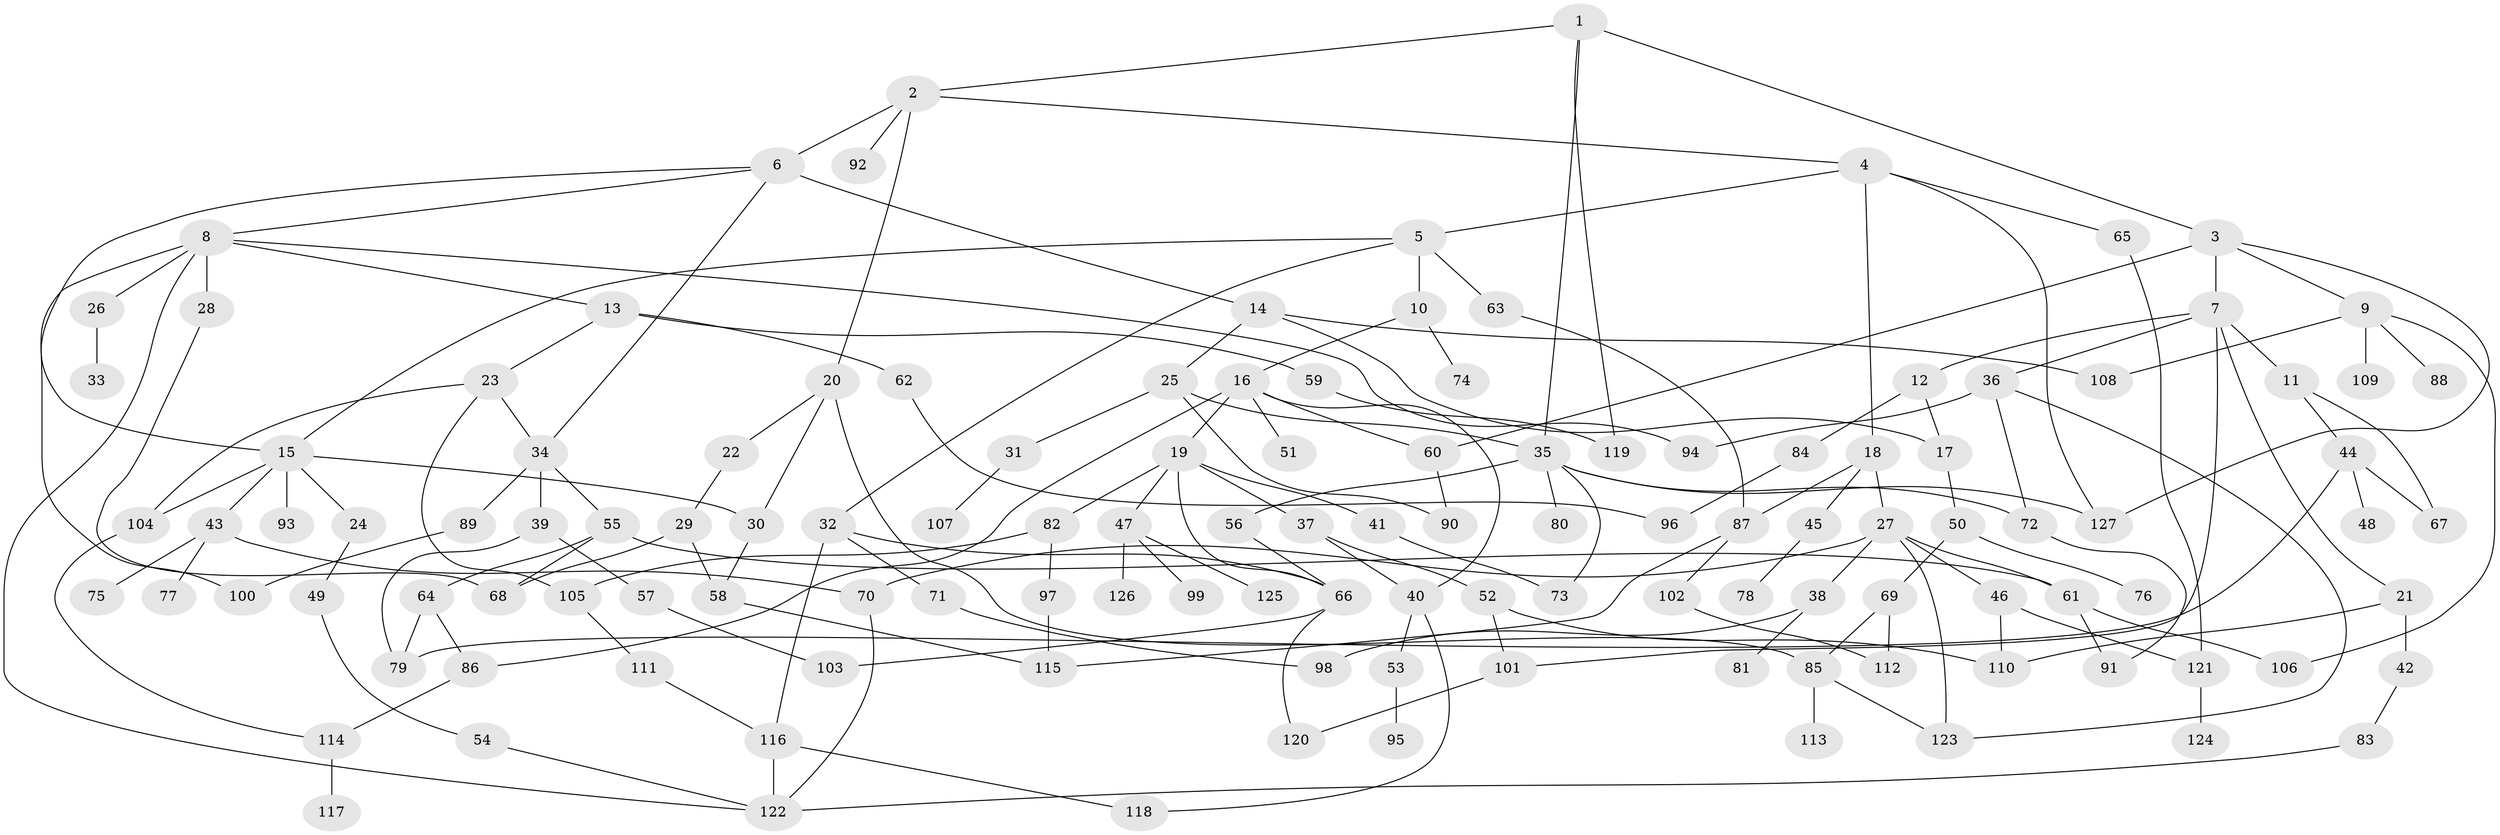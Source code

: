 // Generated by graph-tools (version 1.1) at 2025/49/03/09/25 03:49:25]
// undirected, 127 vertices, 179 edges
graph export_dot {
graph [start="1"]
  node [color=gray90,style=filled];
  1;
  2;
  3;
  4;
  5;
  6;
  7;
  8;
  9;
  10;
  11;
  12;
  13;
  14;
  15;
  16;
  17;
  18;
  19;
  20;
  21;
  22;
  23;
  24;
  25;
  26;
  27;
  28;
  29;
  30;
  31;
  32;
  33;
  34;
  35;
  36;
  37;
  38;
  39;
  40;
  41;
  42;
  43;
  44;
  45;
  46;
  47;
  48;
  49;
  50;
  51;
  52;
  53;
  54;
  55;
  56;
  57;
  58;
  59;
  60;
  61;
  62;
  63;
  64;
  65;
  66;
  67;
  68;
  69;
  70;
  71;
  72;
  73;
  74;
  75;
  76;
  77;
  78;
  79;
  80;
  81;
  82;
  83;
  84;
  85;
  86;
  87;
  88;
  89;
  90;
  91;
  92;
  93;
  94;
  95;
  96;
  97;
  98;
  99;
  100;
  101;
  102;
  103;
  104;
  105;
  106;
  107;
  108;
  109;
  110;
  111;
  112;
  113;
  114;
  115;
  116;
  117;
  118;
  119;
  120;
  121;
  122;
  123;
  124;
  125;
  126;
  127;
  1 -- 2;
  1 -- 3;
  1 -- 35;
  1 -- 119;
  2 -- 4;
  2 -- 6;
  2 -- 20;
  2 -- 92;
  3 -- 7;
  3 -- 9;
  3 -- 127;
  3 -- 60;
  4 -- 5;
  4 -- 18;
  4 -- 65;
  4 -- 127;
  5 -- 10;
  5 -- 32;
  5 -- 63;
  5 -- 15;
  6 -- 8;
  6 -- 14;
  6 -- 15;
  6 -- 34;
  7 -- 11;
  7 -- 12;
  7 -- 21;
  7 -- 36;
  7 -- 101;
  8 -- 13;
  8 -- 26;
  8 -- 28;
  8 -- 94;
  8 -- 100;
  8 -- 122;
  9 -- 88;
  9 -- 108;
  9 -- 109;
  9 -- 106;
  10 -- 16;
  10 -- 74;
  11 -- 44;
  11 -- 67;
  12 -- 84;
  12 -- 17;
  13 -- 23;
  13 -- 59;
  13 -- 62;
  14 -- 17;
  14 -- 25;
  14 -- 108;
  15 -- 24;
  15 -- 43;
  15 -- 93;
  15 -- 30;
  15 -- 104;
  16 -- 19;
  16 -- 51;
  16 -- 60;
  16 -- 86;
  16 -- 40;
  17 -- 50;
  18 -- 27;
  18 -- 45;
  18 -- 87;
  19 -- 37;
  19 -- 41;
  19 -- 47;
  19 -- 82;
  19 -- 66;
  20 -- 22;
  20 -- 30;
  20 -- 85;
  21 -- 42;
  21 -- 110;
  22 -- 29;
  23 -- 104;
  23 -- 105;
  23 -- 34;
  24 -- 49;
  25 -- 31;
  25 -- 35;
  25 -- 90;
  26 -- 33;
  27 -- 38;
  27 -- 46;
  27 -- 61;
  27 -- 70;
  27 -- 123;
  28 -- 68;
  29 -- 58;
  29 -- 68;
  30 -- 58;
  31 -- 107;
  32 -- 71;
  32 -- 116;
  32 -- 66;
  34 -- 39;
  34 -- 55;
  34 -- 89;
  35 -- 56;
  35 -- 73;
  35 -- 80;
  35 -- 72;
  35 -- 127;
  36 -- 72;
  36 -- 123;
  36 -- 94;
  37 -- 40;
  37 -- 52;
  38 -- 81;
  38 -- 98;
  39 -- 57;
  39 -- 79;
  40 -- 53;
  40 -- 118;
  41 -- 73;
  42 -- 83;
  43 -- 75;
  43 -- 77;
  43 -- 70;
  44 -- 48;
  44 -- 67;
  44 -- 79;
  45 -- 78;
  46 -- 121;
  46 -- 110;
  47 -- 99;
  47 -- 125;
  47 -- 126;
  49 -- 54;
  50 -- 69;
  50 -- 76;
  52 -- 101;
  52 -- 110;
  53 -- 95;
  54 -- 122;
  55 -- 64;
  55 -- 68;
  55 -- 61;
  56 -- 66;
  57 -- 103;
  58 -- 115;
  59 -- 119;
  60 -- 90;
  61 -- 106;
  61 -- 91;
  62 -- 96;
  63 -- 87;
  64 -- 79;
  64 -- 86;
  65 -- 121;
  66 -- 120;
  66 -- 103;
  69 -- 85;
  69 -- 112;
  70 -- 122;
  71 -- 98;
  72 -- 91;
  82 -- 97;
  82 -- 105;
  83 -- 122;
  84 -- 96;
  85 -- 113;
  85 -- 123;
  86 -- 114;
  87 -- 102;
  87 -- 115;
  89 -- 100;
  97 -- 115;
  101 -- 120;
  102 -- 112;
  104 -- 114;
  105 -- 111;
  111 -- 116;
  114 -- 117;
  116 -- 118;
  116 -- 122;
  121 -- 124;
}
